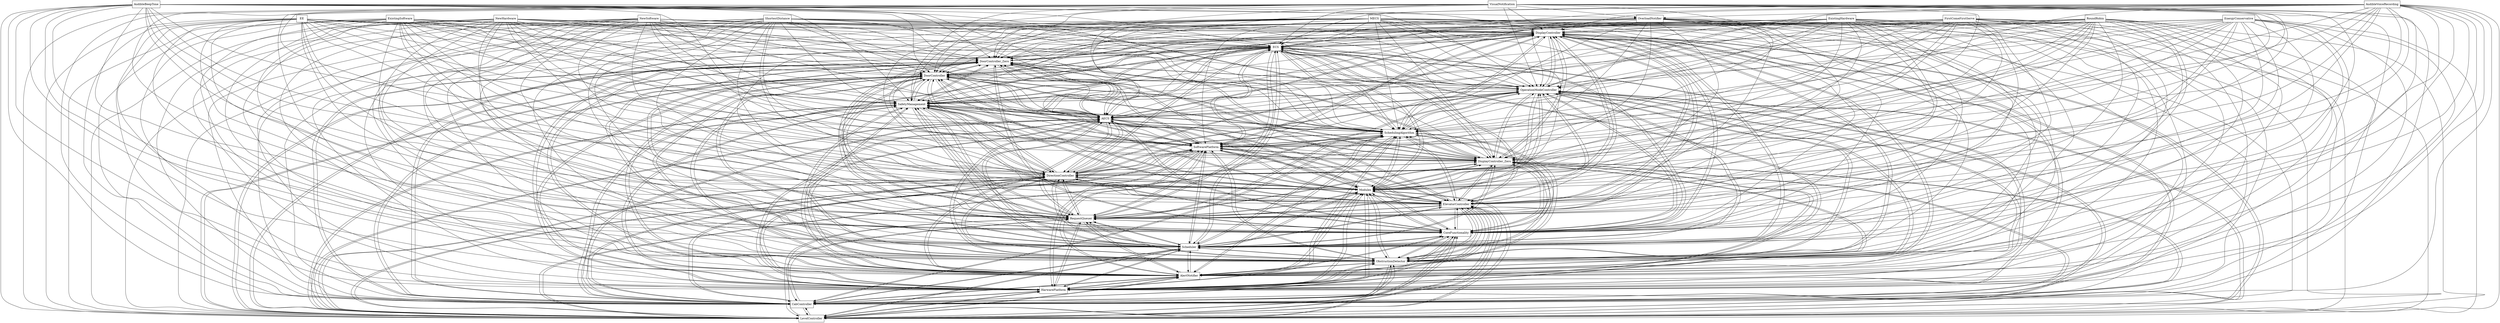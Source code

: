 digraph{
graph [rankdir=TB];
node [shape=box];
edge [arrowhead=normal];
0[label="DisplayController",]
1[label="AudibleBeepTone",]
2[label="VisualNotification",]
3[label="ECS",]
4[label="LevelController",]
5[label="CabController",]
6[label="HarwarePlatform",]
7[label="NewSoftware",]
8[label="AlertNotifier",]
9[label="NewHardware",]
10[label="ObstructionDetector",]
11[label="Scheduler",]
12[label="AudibleVoiceRecording",]
13[label="CoreFunctionality",]
14[label="RoundRobin",]
15[label="RequestQueuer",]
16[label="ElevatorController",]
17[label="OverloadNotifier",]
18[label="Modules",]
19[label="ExistingHardware",]
20[label="ExistingSoftware",]
21[label="FirstComeFirstServe",]
22[label="DirectionController",]
23[label="DisplayController_Zero",]
24[label="MECS",]
25[label="SoftwarePlatform",]
26[label="SchedulingAlgorithm",]
27[label="AECS",]
28[label="SafetyManagement",]
29[label="OperationModeController",]
30[label="DoorController",]
31[label="EnergyConservative",]
32[label="EE",]
33[label="ShortestDistance",]
34[label="DoorController_Zero",]
0->3[label="",]
0->4[label="",]
0->5[label="",]
0->6[label="",]
0->8[label="",]
0->10[label="",]
0->11[label="",]
0->13[label="",]
0->15[label="",]
0->16[label="",]
0->18[label="",]
0->22[label="",]
0->23[label="",]
0->25[label="",]
0->26[label="",]
0->27[label="",]
0->28[label="",]
0->29[label="",]
0->30[label="",]
0->34[label="",]
1->0[label="",]
1->3[label="",]
1->4[label="",]
1->5[label="",]
1->6[label="",]
1->8[label="",]
1->10[label="",]
1->11[label="",]
1->13[label="",]
1->15[label="",]
1->16[label="",]
1->17[label="",]
1->18[label="",]
1->22[label="",]
1->23[label="",]
1->25[label="",]
1->26[label="",]
1->27[label="",]
1->28[label="",]
1->29[label="",]
1->30[label="",]
1->34[label="",]
2->0[label="",]
2->3[label="",]
2->4[label="",]
2->5[label="",]
2->6[label="",]
2->8[label="",]
2->10[label="",]
2->11[label="",]
2->13[label="",]
2->15[label="",]
2->16[label="",]
2->17[label="",]
2->18[label="",]
2->22[label="",]
2->23[label="",]
2->25[label="",]
2->26[label="",]
2->27[label="",]
2->28[label="",]
2->29[label="",]
2->30[label="",]
2->34[label="",]
3->0[label="",]
3->4[label="",]
3->5[label="",]
3->6[label="",]
3->8[label="",]
3->10[label="",]
3->11[label="",]
3->13[label="",]
3->15[label="",]
3->16[label="",]
3->18[label="",]
3->22[label="",]
3->23[label="",]
3->25[label="",]
3->26[label="",]
3->27[label="",]
3->28[label="",]
3->29[label="",]
3->30[label="",]
3->34[label="",]
4->0[label="",]
4->3[label="",]
4->5[label="",]
4->6[label="",]
4->8[label="",]
4->10[label="",]
4->11[label="",]
4->13[label="",]
4->15[label="",]
4->16[label="",]
4->18[label="",]
4->22[label="",]
4->23[label="",]
4->25[label="",]
4->26[label="",]
4->27[label="",]
4->28[label="",]
4->29[label="",]
4->30[label="",]
4->34[label="",]
5->0[label="",]
5->3[label="",]
5->4[label="",]
5->6[label="",]
5->8[label="",]
5->10[label="",]
5->11[label="",]
5->13[label="",]
5->15[label="",]
5->16[label="",]
5->18[label="",]
5->22[label="",]
5->23[label="",]
5->25[label="",]
5->26[label="",]
5->27[label="",]
5->28[label="",]
5->29[label="",]
5->30[label="",]
5->34[label="",]
6->0[label="",]
6->3[label="",]
6->4[label="",]
6->5[label="",]
6->8[label="",]
6->10[label="",]
6->11[label="",]
6->13[label="",]
6->15[label="",]
6->16[label="",]
6->18[label="",]
6->22[label="",]
6->23[label="",]
6->25[label="",]
6->26[label="",]
6->27[label="",]
6->28[label="",]
6->29[label="",]
6->30[label="",]
6->34[label="",]
7->0[label="",]
7->3[label="",]
7->4[label="",]
7->5[label="",]
7->6[label="",]
7->8[label="",]
7->10[label="",]
7->11[label="",]
7->13[label="",]
7->15[label="",]
7->16[label="",]
7->18[label="",]
7->22[label="",]
7->23[label="",]
7->25[label="",]
7->26[label="",]
7->27[label="",]
7->28[label="",]
7->29[label="",]
7->30[label="",]
7->34[label="",]
8->0[label="",]
8->3[label="",]
8->4[label="",]
8->5[label="",]
8->6[label="",]
8->10[label="",]
8->11[label="",]
8->13[label="",]
8->15[label="",]
8->16[label="",]
8->18[label="",]
8->22[label="",]
8->23[label="",]
8->25[label="",]
8->26[label="",]
8->27[label="",]
8->28[label="",]
8->29[label="",]
8->30[label="",]
8->34[label="",]
9->0[label="",]
9->3[label="",]
9->4[label="",]
9->5[label="",]
9->6[label="",]
9->8[label="",]
9->10[label="",]
9->11[label="",]
9->13[label="",]
9->15[label="",]
9->16[label="",]
9->18[label="",]
9->22[label="",]
9->23[label="",]
9->25[label="",]
9->26[label="",]
9->27[label="",]
9->28[label="",]
9->29[label="",]
9->30[label="",]
9->34[label="",]
10->0[label="",]
10->3[label="",]
10->4[label="",]
10->5[label="",]
10->6[label="",]
10->8[label="",]
10->11[label="",]
10->13[label="",]
10->15[label="",]
10->16[label="",]
10->18[label="",]
10->22[label="",]
10->23[label="",]
10->25[label="",]
10->26[label="",]
10->27[label="",]
10->28[label="",]
10->29[label="",]
10->30[label="",]
10->34[label="",]
11->0[label="",]
11->3[label="",]
11->4[label="",]
11->5[label="",]
11->6[label="",]
11->8[label="",]
11->10[label="",]
11->13[label="",]
11->15[label="",]
11->16[label="",]
11->18[label="",]
11->22[label="",]
11->23[label="",]
11->25[label="",]
11->26[label="",]
11->27[label="",]
11->28[label="",]
11->29[label="",]
11->30[label="",]
11->34[label="",]
12->0[label="",]
12->3[label="",]
12->4[label="",]
12->5[label="",]
12->6[label="",]
12->8[label="",]
12->10[label="",]
12->11[label="",]
12->13[label="",]
12->15[label="",]
12->16[label="",]
12->17[label="",]
12->18[label="",]
12->22[label="",]
12->23[label="",]
12->25[label="",]
12->26[label="",]
12->27[label="",]
12->28[label="",]
12->29[label="",]
12->30[label="",]
12->34[label="",]
13->0[label="",]
13->3[label="",]
13->4[label="",]
13->5[label="",]
13->6[label="",]
13->8[label="",]
13->10[label="",]
13->11[label="",]
13->15[label="",]
13->16[label="",]
13->18[label="",]
13->22[label="",]
13->23[label="",]
13->25[label="",]
13->26[label="",]
13->27[label="",]
13->28[label="",]
13->29[label="",]
13->30[label="",]
13->34[label="",]
14->0[label="",]
14->3[label="",]
14->4[label="",]
14->5[label="",]
14->6[label="",]
14->8[label="",]
14->10[label="",]
14->11[label="",]
14->13[label="",]
14->15[label="",]
14->16[label="",]
14->18[label="",]
14->22[label="",]
14->23[label="",]
14->25[label="",]
14->26[label="",]
14->27[label="",]
14->28[label="",]
14->29[label="",]
14->30[label="",]
14->34[label="",]
15->0[label="",]
15->3[label="",]
15->4[label="",]
15->5[label="",]
15->6[label="",]
15->8[label="",]
15->10[label="",]
15->11[label="",]
15->13[label="",]
15->16[label="",]
15->18[label="",]
15->22[label="",]
15->23[label="",]
15->25[label="",]
15->26[label="",]
15->27[label="",]
15->28[label="",]
15->29[label="",]
15->30[label="",]
15->34[label="",]
16->0[label="",]
16->3[label="",]
16->4[label="",]
16->5[label="",]
16->6[label="",]
16->8[label="",]
16->10[label="",]
16->11[label="",]
16->13[label="",]
16->15[label="",]
16->18[label="",]
16->22[label="",]
16->23[label="",]
16->25[label="",]
16->26[label="",]
16->27[label="",]
16->28[label="",]
16->29[label="",]
16->30[label="",]
16->34[label="",]
17->0[label="",]
17->3[label="",]
17->4[label="",]
17->5[label="",]
17->6[label="",]
17->8[label="",]
17->10[label="",]
17->11[label="",]
17->13[label="",]
17->15[label="",]
17->16[label="",]
17->18[label="",]
17->22[label="",]
17->23[label="",]
17->25[label="",]
17->26[label="",]
17->27[label="",]
17->28[label="",]
17->29[label="",]
17->30[label="",]
17->34[label="",]
18->0[label="",]
18->3[label="",]
18->4[label="",]
18->5[label="",]
18->6[label="",]
18->8[label="",]
18->10[label="",]
18->11[label="",]
18->13[label="",]
18->15[label="",]
18->16[label="",]
18->22[label="",]
18->23[label="",]
18->25[label="",]
18->26[label="",]
18->27[label="",]
18->28[label="",]
18->29[label="",]
18->30[label="",]
18->34[label="",]
19->0[label="",]
19->3[label="",]
19->4[label="",]
19->5[label="",]
19->6[label="",]
19->8[label="",]
19->10[label="",]
19->11[label="",]
19->13[label="",]
19->15[label="",]
19->16[label="",]
19->18[label="",]
19->22[label="",]
19->23[label="",]
19->25[label="",]
19->26[label="",]
19->27[label="",]
19->28[label="",]
19->29[label="",]
19->30[label="",]
19->34[label="",]
20->0[label="",]
20->3[label="",]
20->4[label="",]
20->5[label="",]
20->6[label="",]
20->8[label="",]
20->10[label="",]
20->11[label="",]
20->13[label="",]
20->15[label="",]
20->16[label="",]
20->18[label="",]
20->22[label="",]
20->23[label="",]
20->25[label="",]
20->26[label="",]
20->27[label="",]
20->28[label="",]
20->29[label="",]
20->30[label="",]
20->34[label="",]
21->0[label="",]
21->3[label="",]
21->4[label="",]
21->5[label="",]
21->6[label="",]
21->8[label="",]
21->10[label="",]
21->11[label="",]
21->13[label="",]
21->15[label="",]
21->16[label="",]
21->18[label="",]
21->22[label="",]
21->23[label="",]
21->25[label="",]
21->26[label="",]
21->27[label="",]
21->28[label="",]
21->29[label="",]
21->30[label="",]
21->34[label="",]
22->0[label="",]
22->3[label="",]
22->4[label="",]
22->5[label="",]
22->6[label="",]
22->8[label="",]
22->10[label="",]
22->11[label="",]
22->13[label="",]
22->15[label="",]
22->16[label="",]
22->18[label="",]
22->23[label="",]
22->25[label="",]
22->26[label="",]
22->27[label="",]
22->28[label="",]
22->29[label="",]
22->30[label="",]
22->34[label="",]
23->0[label="",]
23->3[label="",]
23->4[label="",]
23->5[label="",]
23->6[label="",]
23->8[label="",]
23->10[label="",]
23->11[label="",]
23->13[label="",]
23->15[label="",]
23->16[label="",]
23->18[label="",]
23->22[label="",]
23->25[label="",]
23->26[label="",]
23->27[label="",]
23->28[label="",]
23->29[label="",]
23->30[label="",]
23->34[label="",]
24->0[label="",]
24->3[label="",]
24->4[label="",]
24->5[label="",]
24->6[label="",]
24->8[label="",]
24->10[label="",]
24->11[label="",]
24->13[label="",]
24->15[label="",]
24->16[label="",]
24->18[label="",]
24->22[label="",]
24->23[label="",]
24->25[label="",]
24->26[label="",]
24->27[label="",]
24->28[label="",]
24->29[label="",]
24->30[label="",]
24->34[label="",]
25->0[label="",]
25->3[label="",]
25->4[label="",]
25->5[label="",]
25->6[label="",]
25->8[label="",]
25->10[label="",]
25->11[label="",]
25->13[label="",]
25->15[label="",]
25->16[label="",]
25->18[label="",]
25->22[label="",]
25->23[label="",]
25->26[label="",]
25->27[label="",]
25->28[label="",]
25->29[label="",]
25->30[label="",]
25->34[label="",]
26->0[label="",]
26->3[label="",]
26->4[label="",]
26->5[label="",]
26->6[label="",]
26->8[label="",]
26->10[label="",]
26->11[label="",]
26->13[label="",]
26->15[label="",]
26->16[label="",]
26->18[label="",]
26->22[label="",]
26->23[label="",]
26->25[label="",]
26->27[label="",]
26->28[label="",]
26->29[label="",]
26->30[label="",]
26->34[label="",]
27->0[label="",]
27->3[label="",]
27->4[label="",]
27->5[label="",]
27->6[label="",]
27->8[label="",]
27->10[label="",]
27->11[label="",]
27->13[label="",]
27->15[label="",]
27->16[label="",]
27->18[label="",]
27->22[label="",]
27->23[label="",]
27->25[label="",]
27->26[label="",]
27->28[label="",]
27->29[label="",]
27->30[label="",]
27->34[label="",]
28->0[label="",]
28->3[label="",]
28->4[label="",]
28->5[label="",]
28->6[label="",]
28->8[label="",]
28->10[label="",]
28->11[label="",]
28->13[label="",]
28->15[label="",]
28->16[label="",]
28->18[label="",]
28->22[label="",]
28->23[label="",]
28->25[label="",]
28->26[label="",]
28->27[label="",]
28->29[label="",]
28->30[label="",]
28->34[label="",]
29->0[label="",]
29->3[label="",]
29->4[label="",]
29->5[label="",]
29->6[label="",]
29->8[label="",]
29->10[label="",]
29->11[label="",]
29->13[label="",]
29->15[label="",]
29->16[label="",]
29->18[label="",]
29->22[label="",]
29->23[label="",]
29->25[label="",]
29->26[label="",]
29->27[label="",]
29->28[label="",]
29->30[label="",]
29->34[label="",]
30->0[label="",]
30->3[label="",]
30->4[label="",]
30->5[label="",]
30->6[label="",]
30->8[label="",]
30->10[label="",]
30->11[label="",]
30->13[label="",]
30->15[label="",]
30->16[label="",]
30->18[label="",]
30->22[label="",]
30->23[label="",]
30->25[label="",]
30->26[label="",]
30->27[label="",]
30->28[label="",]
30->29[label="",]
30->34[label="",]
31->0[label="",]
31->3[label="",]
31->4[label="",]
31->5[label="",]
31->6[label="",]
31->8[label="",]
31->10[label="",]
31->11[label="",]
31->13[label="",]
31->15[label="",]
31->16[label="",]
31->18[label="",]
31->22[label="",]
31->23[label="",]
31->25[label="",]
31->26[label="",]
31->27[label="",]
31->28[label="",]
31->29[label="",]
31->30[label="",]
31->34[label="",]
32->0[label="",]
32->3[label="",]
32->4[label="",]
32->5[label="",]
32->6[label="",]
32->8[label="",]
32->10[label="",]
32->11[label="",]
32->13[label="",]
32->15[label="",]
32->16[label="",]
32->18[label="",]
32->22[label="",]
32->23[label="",]
32->25[label="",]
32->26[label="",]
32->27[label="",]
32->28[label="",]
32->29[label="",]
32->30[label="",]
32->34[label="",]
33->0[label="",]
33->3[label="",]
33->4[label="",]
33->5[label="",]
33->6[label="",]
33->8[label="",]
33->10[label="",]
33->11[label="",]
33->13[label="",]
33->15[label="",]
33->16[label="",]
33->18[label="",]
33->22[label="",]
33->23[label="",]
33->25[label="",]
33->26[label="",]
33->27[label="",]
33->28[label="",]
33->29[label="",]
33->30[label="",]
33->34[label="",]
34->0[label="",]
34->3[label="",]
34->4[label="",]
34->5[label="",]
34->6[label="",]
34->8[label="",]
34->10[label="",]
34->11[label="",]
34->13[label="",]
34->15[label="",]
34->16[label="",]
34->18[label="",]
34->22[label="",]
34->23[label="",]
34->25[label="",]
34->26[label="",]
34->27[label="",]
34->28[label="",]
34->29[label="",]
34->30[label="",]
}
